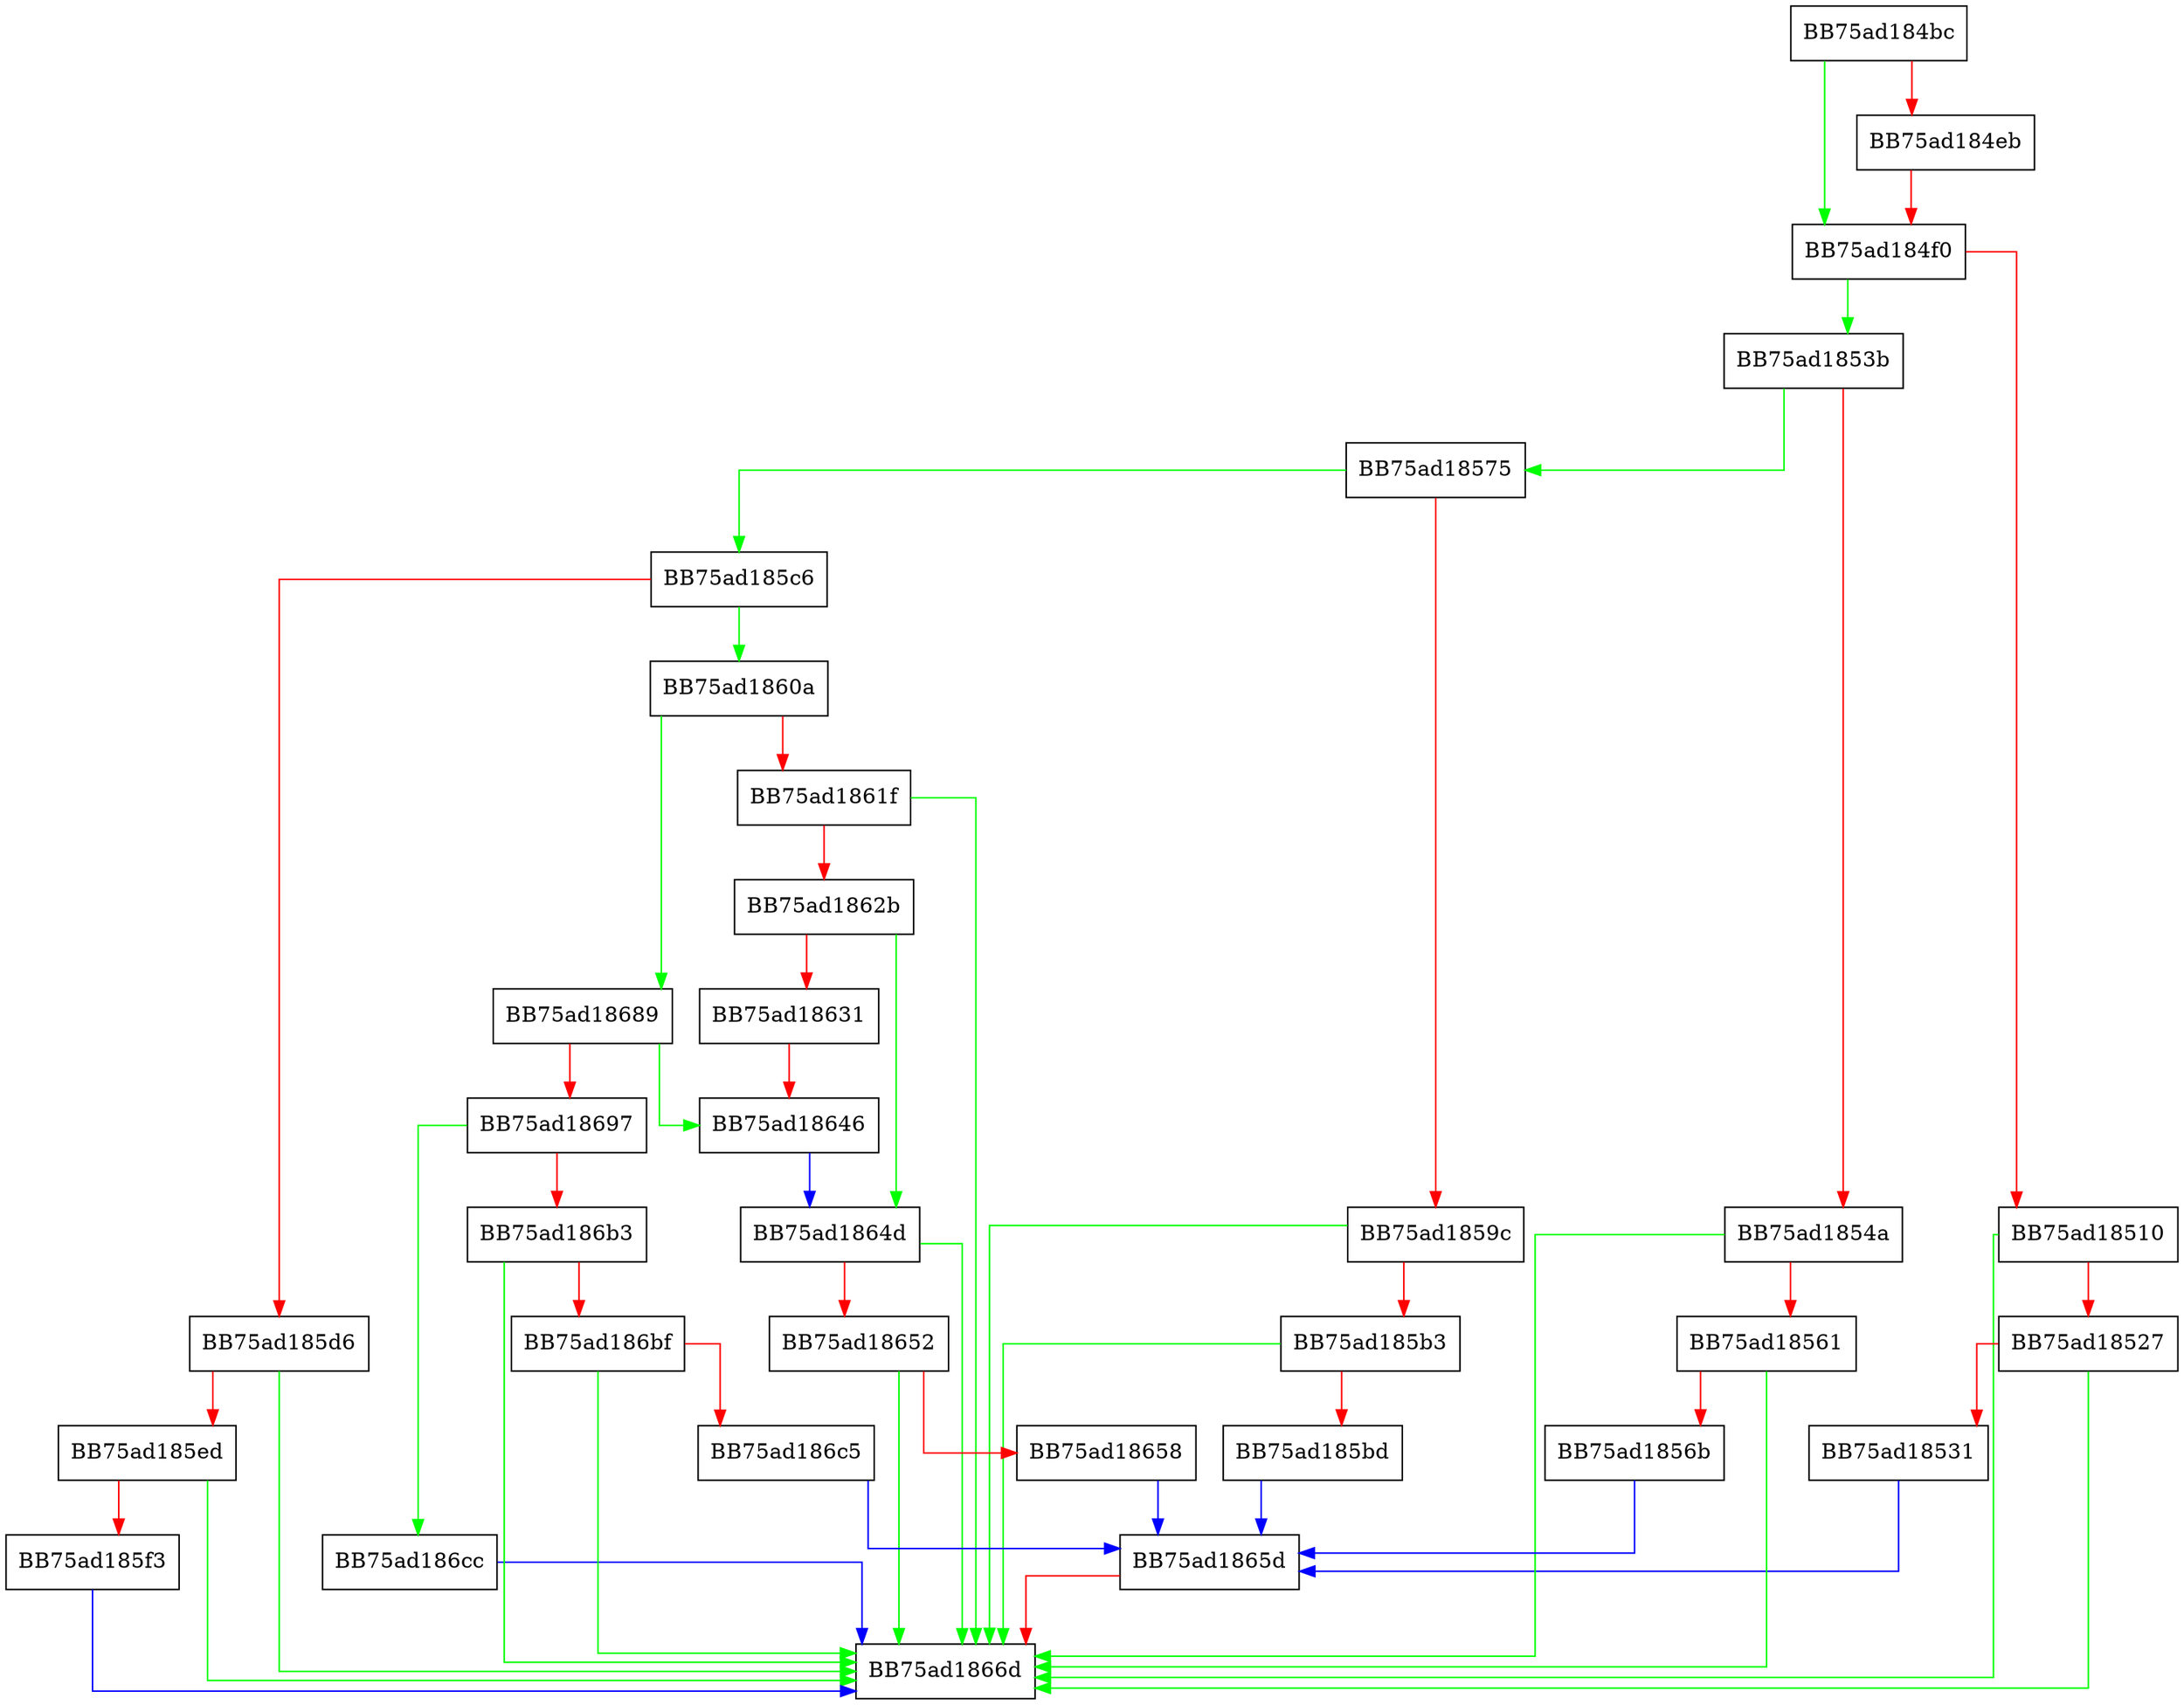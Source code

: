 digraph GetGeneralControlInfo {
  node [shape="box"];
  graph [splines=ortho];
  BB75ad184bc -> BB75ad184f0 [color="green"];
  BB75ad184bc -> BB75ad184eb [color="red"];
  BB75ad184eb -> BB75ad184f0 [color="red"];
  BB75ad184f0 -> BB75ad1853b [color="green"];
  BB75ad184f0 -> BB75ad18510 [color="red"];
  BB75ad18510 -> BB75ad1866d [color="green"];
  BB75ad18510 -> BB75ad18527 [color="red"];
  BB75ad18527 -> BB75ad1866d [color="green"];
  BB75ad18527 -> BB75ad18531 [color="red"];
  BB75ad18531 -> BB75ad1865d [color="blue"];
  BB75ad1853b -> BB75ad18575 [color="green"];
  BB75ad1853b -> BB75ad1854a [color="red"];
  BB75ad1854a -> BB75ad1866d [color="green"];
  BB75ad1854a -> BB75ad18561 [color="red"];
  BB75ad18561 -> BB75ad1866d [color="green"];
  BB75ad18561 -> BB75ad1856b [color="red"];
  BB75ad1856b -> BB75ad1865d [color="blue"];
  BB75ad18575 -> BB75ad185c6 [color="green"];
  BB75ad18575 -> BB75ad1859c [color="red"];
  BB75ad1859c -> BB75ad1866d [color="green"];
  BB75ad1859c -> BB75ad185b3 [color="red"];
  BB75ad185b3 -> BB75ad1866d [color="green"];
  BB75ad185b3 -> BB75ad185bd [color="red"];
  BB75ad185bd -> BB75ad1865d [color="blue"];
  BB75ad185c6 -> BB75ad1860a [color="green"];
  BB75ad185c6 -> BB75ad185d6 [color="red"];
  BB75ad185d6 -> BB75ad1866d [color="green"];
  BB75ad185d6 -> BB75ad185ed [color="red"];
  BB75ad185ed -> BB75ad1866d [color="green"];
  BB75ad185ed -> BB75ad185f3 [color="red"];
  BB75ad185f3 -> BB75ad1866d [color="blue"];
  BB75ad1860a -> BB75ad18689 [color="green"];
  BB75ad1860a -> BB75ad1861f [color="red"];
  BB75ad1861f -> BB75ad1866d [color="green"];
  BB75ad1861f -> BB75ad1862b [color="red"];
  BB75ad1862b -> BB75ad1864d [color="green"];
  BB75ad1862b -> BB75ad18631 [color="red"];
  BB75ad18631 -> BB75ad18646 [color="red"];
  BB75ad18646 -> BB75ad1864d [color="blue"];
  BB75ad1864d -> BB75ad1866d [color="green"];
  BB75ad1864d -> BB75ad18652 [color="red"];
  BB75ad18652 -> BB75ad1866d [color="green"];
  BB75ad18652 -> BB75ad18658 [color="red"];
  BB75ad18658 -> BB75ad1865d [color="blue"];
  BB75ad1865d -> BB75ad1866d [color="red"];
  BB75ad18689 -> BB75ad18646 [color="green"];
  BB75ad18689 -> BB75ad18697 [color="red"];
  BB75ad18697 -> BB75ad186cc [color="green"];
  BB75ad18697 -> BB75ad186b3 [color="red"];
  BB75ad186b3 -> BB75ad1866d [color="green"];
  BB75ad186b3 -> BB75ad186bf [color="red"];
  BB75ad186bf -> BB75ad1866d [color="green"];
  BB75ad186bf -> BB75ad186c5 [color="red"];
  BB75ad186c5 -> BB75ad1865d [color="blue"];
  BB75ad186cc -> BB75ad1866d [color="blue"];
}